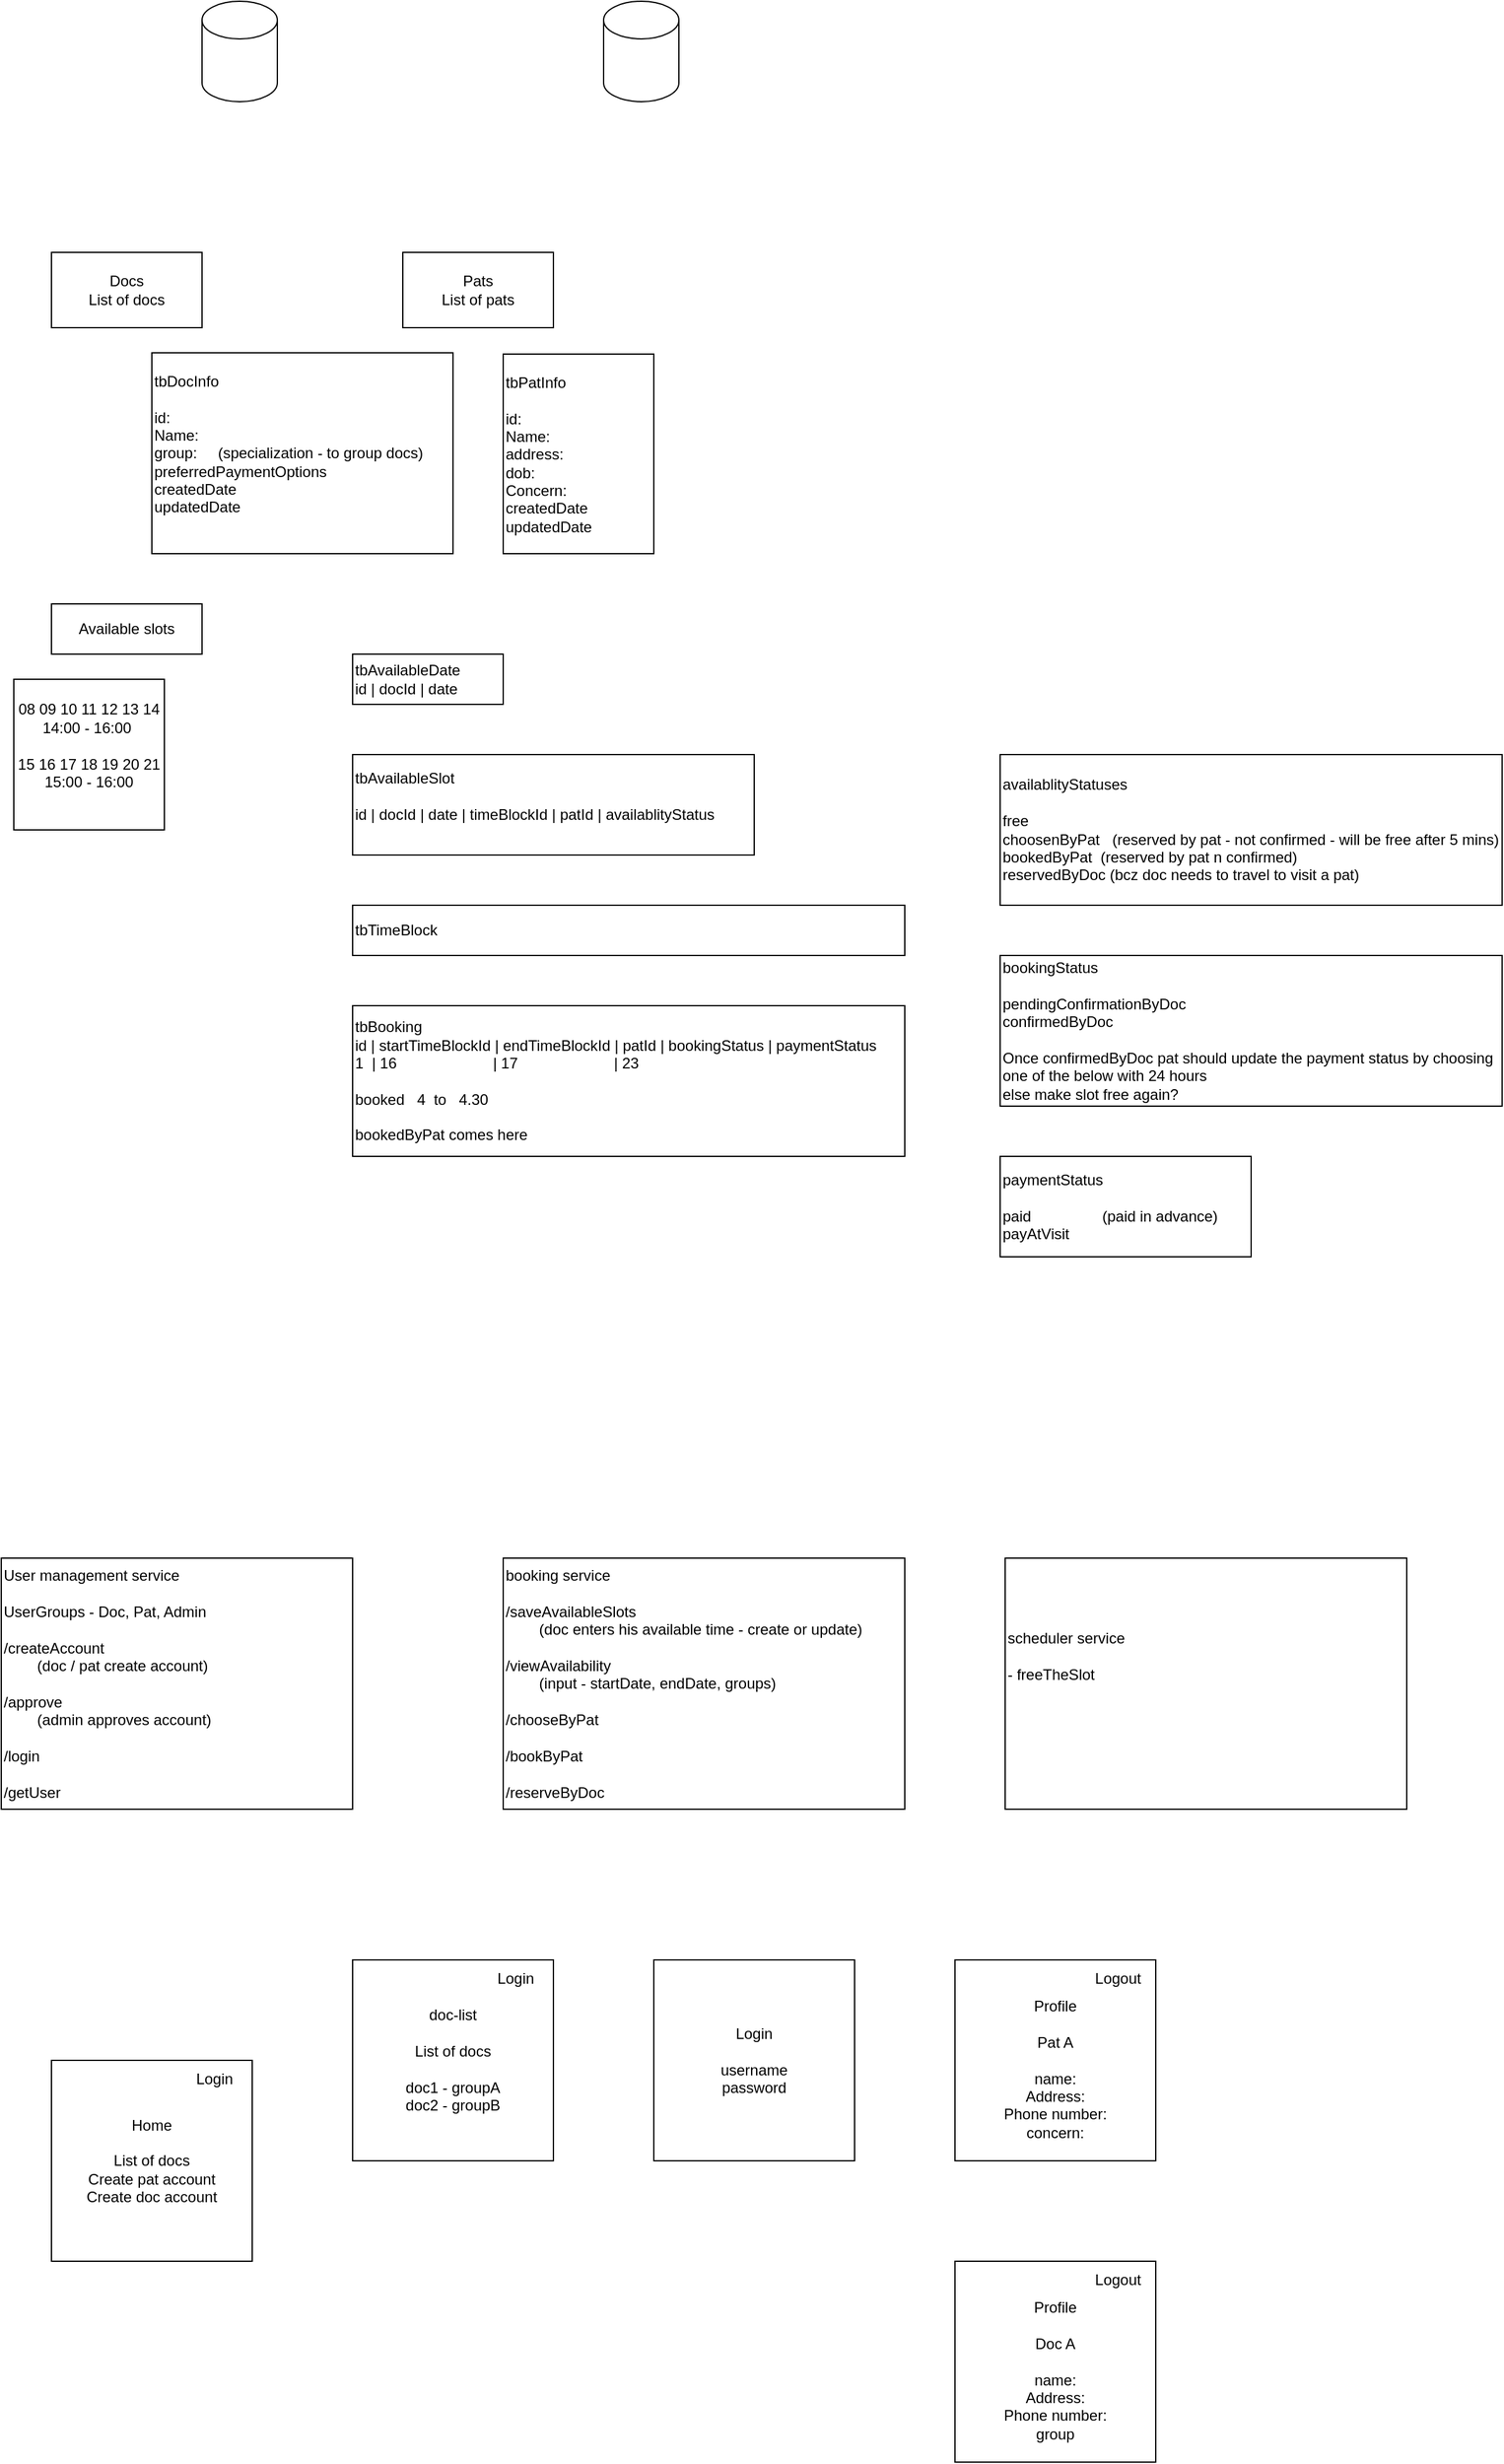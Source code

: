 <mxfile version="24.4.13" type="device" pages="3">
  <diagram name="design" id="6_wmwT8tX2G0AVnGWSzB">
    <mxGraphModel dx="1674" dy="1936" grid="1" gridSize="10" guides="1" tooltips="1" connect="1" arrows="1" fold="1" page="1" pageScale="1" pageWidth="850" pageHeight="1100" math="0" shadow="0">
      <root>
        <mxCell id="0" />
        <mxCell id="1" parent="0" />
        <mxCell id="h4C9AXublNJlHp0HwAy1-2" value="Docs&lt;div&gt;List of docs&lt;/div&gt;" style="rounded=0;whiteSpace=wrap;html=1;" parent="1" vertex="1">
          <mxGeometry x="120" y="80" width="120" height="60" as="geometry" />
        </mxCell>
        <mxCell id="h4C9AXublNJlHp0HwAy1-3" value="&lt;div&gt;Pats&lt;/div&gt;&lt;div&gt;List of pats&lt;/div&gt;" style="rounded=0;whiteSpace=wrap;html=1;" parent="1" vertex="1">
          <mxGeometry x="400" y="80" width="120" height="60" as="geometry" />
        </mxCell>
        <mxCell id="h4C9AXublNJlHp0HwAy1-4" value="" style="shape=cylinder3;whiteSpace=wrap;html=1;boundedLbl=1;backgroundOutline=1;size=15;" parent="1" vertex="1">
          <mxGeometry x="240" y="-120" width="60" height="80" as="geometry" />
        </mxCell>
        <mxCell id="h4C9AXublNJlHp0HwAy1-5" value="" style="shape=cylinder3;whiteSpace=wrap;html=1;boundedLbl=1;backgroundOutline=1;size=15;" parent="1" vertex="1">
          <mxGeometry x="560" y="-120" width="60" height="80" as="geometry" />
        </mxCell>
        <mxCell id="h4C9AXublNJlHp0HwAy1-7" value="tbDocInfo&lt;div&gt;&lt;br&gt;&lt;/div&gt;&lt;div&gt;id:&lt;br&gt;&lt;div&gt;Name:&lt;/div&gt;&lt;div&gt;group:&amp;nbsp; &amp;nbsp; &amp;nbsp;(specialization - to group docs)&lt;/div&gt;&lt;/div&gt;&lt;div&gt;preferredPaymentOptions&lt;br&gt;&lt;/div&gt;&lt;div&gt;createdDate&lt;/div&gt;&lt;div&gt;updatedDate&lt;/div&gt;&lt;div&gt;&lt;br&gt;&lt;/div&gt;" style="rounded=0;whiteSpace=wrap;html=1;align=left;" parent="1" vertex="1">
          <mxGeometry x="200" y="160" width="240" height="160" as="geometry" />
        </mxCell>
        <mxCell id="h4C9AXublNJlHp0HwAy1-8" value="&lt;div&gt;tbPatInfo&lt;/div&gt;&lt;div&gt;&lt;br&gt;&lt;/div&gt;&lt;div&gt;id:&lt;/div&gt;&lt;div&gt;&lt;span style=&quot;background-color: initial;&quot;&gt;Name:&lt;/span&gt;&lt;/div&gt;&lt;div&gt;&lt;span style=&quot;background-color: initial;&quot;&gt;address:&lt;/span&gt;&lt;/div&gt;&lt;div&gt;dob:&lt;/div&gt;&lt;div&gt;Concern:&lt;/div&gt;&lt;div&gt;&lt;div&gt;createdDate&lt;/div&gt;&lt;div&gt;updatedDate&lt;/div&gt;&lt;/div&gt;" style="rounded=0;whiteSpace=wrap;html=1;align=left;" parent="1" vertex="1">
          <mxGeometry x="480" y="161" width="120" height="159" as="geometry" />
        </mxCell>
        <mxCell id="h4C9AXublNJlHp0HwAy1-9" value="Available slots" style="rounded=0;whiteSpace=wrap;html=1;" parent="1" vertex="1">
          <mxGeometry x="120" y="360" width="120" height="40" as="geometry" />
        </mxCell>
        <mxCell id="h4C9AXublNJlHp0HwAy1-10" value="08 09 10 11 12 13 14&lt;div&gt;14:00 - 16:00&lt;span style=&quot;background-color: initial;&quot;&gt;&amp;nbsp;&lt;/span&gt;&lt;/div&gt;&lt;div&gt;&lt;br&gt;&lt;/div&gt;&lt;div&gt;15 16 17 18 19 20 21&lt;/div&gt;&lt;div&gt;15:00 - 16:00&lt;br&gt;&lt;div&gt;&lt;br&gt;&lt;/div&gt;&lt;/div&gt;" style="rounded=0;whiteSpace=wrap;html=1;" parent="1" vertex="1">
          <mxGeometry x="90" y="420" width="120" height="120" as="geometry" />
        </mxCell>
        <mxCell id="h4C9AXublNJlHp0HwAy1-11" value="&lt;div&gt;tbAvailableDate&lt;/div&gt;id | docId | date" style="rounded=0;whiteSpace=wrap;html=1;align=left;" parent="1" vertex="1">
          <mxGeometry x="360" y="400" width="120" height="40" as="geometry" />
        </mxCell>
        <mxCell id="h4C9AXublNJlHp0HwAy1-12" value="&lt;div&gt;tbAvailableSlot&lt;/div&gt;&lt;div&gt;&lt;br&gt;&lt;/div&gt;id | docId | date | timeBlockId | patId | availablityStatus&lt;div&gt;&lt;br&gt;&lt;/div&gt;" style="rounded=0;whiteSpace=wrap;html=1;align=left;" parent="1" vertex="1">
          <mxGeometry x="360" y="480" width="320" height="80" as="geometry" />
        </mxCell>
        <mxCell id="h4C9AXublNJlHp0HwAy1-13" value="availablityStatuses&lt;div&gt;&lt;br&gt;&lt;div&gt;free&lt;/div&gt;&lt;div&gt;choosenByPat&amp;nbsp; &amp;nbsp;(&lt;span style=&quot;background-color: initial;&quot;&gt;reserved by pat - not confirmed - will be free after 5 mins&lt;/span&gt;&lt;span style=&quot;background-color: initial;&quot;&gt;)&lt;/span&gt;&lt;/div&gt;&lt;div&gt;bookedByPat&amp;nbsp; (reserved by pat n confirmed)&lt;/div&gt;&lt;div&gt;reservedByDoc (bcz doc needs to travel to visit a pat)&lt;/div&gt;&lt;/div&gt;" style="rounded=0;whiteSpace=wrap;html=1;align=left;" parent="1" vertex="1">
          <mxGeometry x="876" y="480" width="400" height="120" as="geometry" />
        </mxCell>
        <mxCell id="h4C9AXublNJlHp0HwAy1-14" value="&lt;div&gt;tbBooking&lt;/div&gt;id | startTimeBlockId | endTimeBlockId | patId | bookingStatus | paymentStatus&lt;div&gt;1&amp;nbsp; | 16&amp;nbsp; &amp;nbsp; &amp;nbsp; &amp;nbsp; &amp;nbsp; &amp;nbsp; &amp;nbsp; &amp;nbsp; &amp;nbsp; &amp;nbsp; &amp;nbsp; &amp;nbsp;| 17&amp;nbsp; &amp;nbsp; &amp;nbsp; &amp;nbsp; &amp;nbsp; &amp;nbsp; &amp;nbsp; &amp;nbsp; &amp;nbsp; &amp;nbsp; &amp;nbsp; &amp;nbsp;| 23&amp;nbsp; &amp;nbsp; &amp;nbsp; &amp;nbsp; &amp;nbsp; &amp;nbsp; &amp;nbsp; &amp;nbsp; &amp;nbsp; &amp;nbsp; &amp;nbsp; &amp;nbsp; &amp;nbsp; &amp;nbsp; &amp;nbsp; &amp;nbsp; &amp;nbsp;&amp;nbsp;&lt;/div&gt;&lt;div&gt;&lt;br&gt;&lt;/div&gt;&lt;div&gt;booked&amp;nbsp; &amp;nbsp;4&amp;nbsp; to&amp;nbsp; &amp;nbsp;4.30&amp;nbsp;&amp;nbsp;&lt;/div&gt;&lt;div&gt;&lt;div&gt;&lt;br&gt;&lt;/div&gt;&lt;/div&gt;&lt;div&gt;bookedByPat comes here&lt;/div&gt;" style="rounded=0;whiteSpace=wrap;html=1;align=left;" parent="1" vertex="1">
          <mxGeometry x="360" y="680" width="440" height="120" as="geometry" />
        </mxCell>
        <mxCell id="h4C9AXublNJlHp0HwAy1-15" value="bookingStatus&lt;div&gt;&lt;br&gt;&lt;div&gt;pendingConfirmationByDoc&lt;/div&gt;&lt;/div&gt;&lt;div&gt;confirmedByDoc&lt;/div&gt;&lt;div&gt;&lt;br&gt;&lt;/div&gt;&lt;div&gt;Once confirmedByDoc pat should update the payment status by choosing one of the below with 24 hours&lt;/div&gt;&lt;div&gt;else make slot free again?&lt;/div&gt;" style="rounded=0;whiteSpace=wrap;html=1;align=left;" parent="1" vertex="1">
          <mxGeometry x="876" y="640" width="400" height="120" as="geometry" />
        </mxCell>
        <mxCell id="h4C9AXublNJlHp0HwAy1-16" value="paymentStatus&lt;div&gt;&lt;br&gt;&lt;div&gt;paid&amp;nbsp; &amp;nbsp; &amp;nbsp; &amp;nbsp; &amp;nbsp; &amp;nbsp; &amp;nbsp; &amp;nbsp; &amp;nbsp;(paid in advance)&lt;/div&gt;&lt;/div&gt;&lt;div&gt;payAtVisit&lt;/div&gt;" style="rounded=0;whiteSpace=wrap;html=1;align=left;" parent="1" vertex="1">
          <mxGeometry x="876" y="800" width="200" height="80" as="geometry" />
        </mxCell>
        <mxCell id="gIe-xlsMQSExjwmWoOjr-1" value="&lt;div&gt;tbTimeBlock&lt;/div&gt;" style="rounded=0;whiteSpace=wrap;html=1;align=left;" parent="1" vertex="1">
          <mxGeometry x="360" y="600" width="440" height="40" as="geometry" />
        </mxCell>
        <mxCell id="pCRdCyu_GlJLCPqCEjmV-1" value="User management service&lt;div&gt;&lt;br&gt;&lt;/div&gt;&lt;div&gt;UserGroups - Doc, Pat, Admin&lt;/div&gt;&lt;div&gt;&lt;br&gt;&lt;/div&gt;&lt;div&gt;/createAccount&lt;/div&gt;&lt;div&gt;&amp;nbsp; &amp;nbsp; &amp;nbsp;&lt;span style=&quot;white-space: pre;&quot;&gt;&#x9;&lt;/span&gt;(doc / pat create account)&lt;/div&gt;&lt;div&gt;&lt;br&gt;&lt;/div&gt;&lt;div&gt;/approve&lt;br&gt;&lt;/div&gt;&lt;div&gt;&lt;span style=&quot;white-space: pre;&quot;&gt;&#x9;&lt;/span&gt;(admin approves account)&lt;br&gt;&lt;/div&gt;&lt;div&gt;&lt;br&gt;&lt;/div&gt;&lt;div&gt;/login&lt;/div&gt;&lt;div&gt;&lt;br&gt;&lt;/div&gt;&lt;div&gt;/getUser&lt;/div&gt;" style="rounded=0;whiteSpace=wrap;html=1;align=left;" parent="1" vertex="1">
          <mxGeometry x="80" y="1120" width="280" height="200" as="geometry" />
        </mxCell>
        <mxCell id="pCRdCyu_GlJLCPqCEjmV-2" value="booking service&lt;div&gt;&lt;br&gt;&lt;/div&gt;&lt;div&gt;/saveAvailableSlots&lt;/div&gt;&lt;div&gt;&lt;span style=&quot;background-color: initial;&quot;&gt;&lt;span style=&quot;white-space: pre;&quot;&gt;&#x9;&lt;/span&gt;(doc enters his available time - create or update)&lt;/span&gt;&lt;/div&gt;&lt;div&gt;&lt;br&gt;&lt;/div&gt;&lt;div&gt;/viewAvailability&lt;/div&gt;&lt;div&gt;&lt;span style=&quot;white-space: pre;&quot;&gt;&#x9;&lt;/span&gt;(input - startDate, endDate, groups)&lt;br&gt;&lt;/div&gt;&lt;div&gt;&lt;br&gt;&lt;/div&gt;&lt;div&gt;/chooseByPat&lt;/div&gt;&lt;div&gt;&lt;br&gt;&lt;/div&gt;&lt;div&gt;/bookByPat&lt;/div&gt;&lt;div&gt;&lt;br&gt;&lt;/div&gt;&lt;div&gt;/reserveByDoc&lt;/div&gt;" style="rounded=0;whiteSpace=wrap;html=1;align=left;" parent="1" vertex="1">
          <mxGeometry x="480" y="1120" width="320" height="200" as="geometry" />
        </mxCell>
        <mxCell id="pCRdCyu_GlJLCPqCEjmV-3" value="scheduler service&lt;div&gt;&lt;br&gt;&lt;/div&gt;&lt;div&gt;- freeTheSlot&lt;/div&gt;&lt;div&gt;&lt;br&gt;&lt;/div&gt;&lt;div&gt;&lt;br&gt;&lt;/div&gt;&lt;div&gt;&lt;br&gt;&lt;/div&gt;" style="rounded=0;whiteSpace=wrap;html=1;align=left;" parent="1" vertex="1">
          <mxGeometry x="880" y="1120" width="320" height="200" as="geometry" />
        </mxCell>
        <mxCell id="eEEthNtGNiNtdjUINh8C-1" value="Home&lt;div&gt;&lt;br&gt;&lt;/div&gt;&lt;div&gt;List of docs&lt;/div&gt;&lt;div&gt;Create pat account&lt;/div&gt;&lt;div&gt;Create doc account&lt;/div&gt;" style="rounded=0;whiteSpace=wrap;html=1;" vertex="1" parent="1">
          <mxGeometry x="120" y="1520" width="160" height="160" as="geometry" />
        </mxCell>
        <mxCell id="eEEthNtGNiNtdjUINh8C-2" value="doc-list&lt;div&gt;&lt;br&gt;&lt;/div&gt;&lt;div&gt;List of docs&lt;br&gt;&lt;div&gt;&lt;br&gt;&lt;/div&gt;&lt;div&gt;doc1 - groupA&lt;/div&gt;&lt;div&gt;doc2 - groupB&lt;br&gt;&lt;/div&gt;&lt;/div&gt;" style="rounded=0;whiteSpace=wrap;html=1;" vertex="1" parent="1">
          <mxGeometry x="360" y="1440" width="160" height="160" as="geometry" />
        </mxCell>
        <mxCell id="eEEthNtGNiNtdjUINh8C-3" value="Login" style="text;html=1;align=center;verticalAlign=middle;whiteSpace=wrap;rounded=0;" vertex="1" parent="1">
          <mxGeometry x="940" y="1440" width="60" height="30" as="geometry" />
        </mxCell>
        <mxCell id="eEEthNtGNiNtdjUINh8C-4" value="Login" style="text;html=1;align=center;verticalAlign=middle;whiteSpace=wrap;rounded=0;" vertex="1" parent="1">
          <mxGeometry x="220" y="1520" width="60" height="30" as="geometry" />
        </mxCell>
        <mxCell id="eEEthNtGNiNtdjUINh8C-5" value="&lt;div&gt;Login&lt;/div&gt;&lt;div&gt;&lt;br&gt;&lt;/div&gt;&lt;div&gt;username&lt;/div&gt;&lt;div&gt;password&lt;/div&gt;" style="rounded=0;whiteSpace=wrap;html=1;" vertex="1" parent="1">
          <mxGeometry x="600" y="1440" width="160" height="160" as="geometry" />
        </mxCell>
        <mxCell id="eEEthNtGNiNtdjUINh8C-6" value="&lt;div&gt;&lt;br&gt;&lt;/div&gt;&lt;div&gt;&lt;br&gt;&lt;/div&gt;&lt;div&gt;Profile&lt;/div&gt;&lt;div&gt;&lt;br&gt;&lt;/div&gt;&lt;div&gt;Pat A&lt;/div&gt;&lt;div&gt;&lt;br&gt;&lt;/div&gt;&lt;div&gt;name:&lt;/div&gt;&lt;div&gt;Address:&lt;/div&gt;&lt;div&gt;Phone number:&lt;/div&gt;&lt;div&gt;concern:&lt;/div&gt;&lt;div&gt;&lt;br&gt;&lt;/div&gt;" style="rounded=0;whiteSpace=wrap;html=1;" vertex="1" parent="1">
          <mxGeometry x="840" y="1440" width="160" height="160" as="geometry" />
        </mxCell>
        <mxCell id="eEEthNtGNiNtdjUINh8C-7" value="Logout" style="text;html=1;align=center;verticalAlign=middle;whiteSpace=wrap;rounded=0;" vertex="1" parent="1">
          <mxGeometry x="940" y="1440" width="60" height="30" as="geometry" />
        </mxCell>
        <mxCell id="eEEthNtGNiNtdjUINh8C-8" value="Login" style="text;html=1;align=center;verticalAlign=middle;whiteSpace=wrap;rounded=0;" vertex="1" parent="1">
          <mxGeometry x="460" y="1440" width="60" height="30" as="geometry" />
        </mxCell>
        <mxCell id="eEEthNtGNiNtdjUINh8C-9" value="&lt;div&gt;&lt;br&gt;&lt;/div&gt;&lt;div&gt;&lt;br&gt;&lt;/div&gt;&lt;div&gt;Profile&lt;/div&gt;&lt;div&gt;&lt;br&gt;&lt;/div&gt;&lt;div&gt;Doc A&lt;/div&gt;&lt;div&gt;&lt;br&gt;&lt;/div&gt;&lt;div&gt;name:&lt;/div&gt;&lt;div&gt;Address:&lt;/div&gt;&lt;div&gt;Phone number:&lt;/div&gt;&lt;div&gt;group&lt;/div&gt;&lt;div&gt;&lt;br&gt;&lt;/div&gt;" style="rounded=0;whiteSpace=wrap;html=1;" vertex="1" parent="1">
          <mxGeometry x="840" y="1680" width="160" height="160" as="geometry" />
        </mxCell>
        <mxCell id="eEEthNtGNiNtdjUINh8C-10" value="Logout" style="text;html=1;align=center;verticalAlign=middle;whiteSpace=wrap;rounded=0;" vertex="1" parent="1">
          <mxGeometry x="940" y="1680" width="60" height="30" as="geometry" />
        </mxCell>
      </root>
    </mxGraphModel>
  </diagram>
  <diagram id="samVFxSJ5igM9H4tk1av" name="timeBlock">
    <mxGraphModel dx="662" dy="1564" grid="1" gridSize="10" guides="1" tooltips="1" connect="1" arrows="1" fold="1" page="1" pageScale="1" pageWidth="850" pageHeight="1100" math="0" shadow="0">
      <root>
        <mxCell id="0" />
        <mxCell id="1" parent="0" />
        <mxCell id="-88MNsXVjtX9nf2HYrdu-1" value="&lt;p&gt;Here is the full list of 15-minute intervals from 0 to 95:&lt;/p&gt;&lt;br&gt;&lt;table&gt;&lt;thead&gt;&lt;tr&gt;&lt;th&gt;timeBlockId&lt;/th&gt;&lt;th&gt;Time&lt;/th&gt;&lt;/tr&gt;&lt;/thead&gt;&lt;tbody&gt;&lt;tr&gt;&lt;td&gt;0&lt;/td&gt;&lt;td&gt;00:00&lt;/td&gt;&lt;/tr&gt;&lt;tr&gt;&lt;td&gt;1&lt;/td&gt;&lt;td&gt;00:15&lt;/td&gt;&lt;/tr&gt;&lt;tr&gt;&lt;td&gt;2&lt;/td&gt;&lt;td&gt;00:30&lt;/td&gt;&lt;/tr&gt;&lt;tr&gt;&lt;td&gt;3&lt;/td&gt;&lt;td&gt;00:45&lt;/td&gt;&lt;/tr&gt;&lt;tr&gt;&lt;td&gt;4&lt;/td&gt;&lt;td&gt;01:00&lt;/td&gt;&lt;/tr&gt;&lt;tr&gt;&lt;td&gt;5&lt;/td&gt;&lt;td&gt;01:15&lt;/td&gt;&lt;/tr&gt;&lt;tr&gt;&lt;td&gt;6&lt;/td&gt;&lt;td&gt;01:30&lt;/td&gt;&lt;/tr&gt;&lt;tr&gt;&lt;td&gt;7&lt;/td&gt;&lt;td&gt;01:45&lt;/td&gt;&lt;/tr&gt;&lt;tr&gt;&lt;td&gt;8&lt;/td&gt;&lt;td&gt;02:00&lt;/td&gt;&lt;/tr&gt;&lt;tr&gt;&lt;td&gt;9&lt;/td&gt;&lt;td&gt;02:15&lt;/td&gt;&lt;/tr&gt;&lt;tr&gt;&lt;td&gt;10&lt;/td&gt;&lt;td&gt;02:30&lt;/td&gt;&lt;/tr&gt;&lt;tr&gt;&lt;td&gt;11&lt;/td&gt;&lt;td&gt;02:45&lt;/td&gt;&lt;/tr&gt;&lt;tr&gt;&lt;td&gt;12&lt;/td&gt;&lt;td&gt;03:00&lt;/td&gt;&lt;/tr&gt;&lt;tr&gt;&lt;td&gt;13&lt;/td&gt;&lt;td&gt;03:15&lt;/td&gt;&lt;/tr&gt;&lt;tr&gt;&lt;td&gt;14&lt;/td&gt;&lt;td&gt;03:30&lt;/td&gt;&lt;/tr&gt;&lt;tr&gt;&lt;td&gt;15&lt;/td&gt;&lt;td&gt;03:45&lt;/td&gt;&lt;/tr&gt;&lt;tr&gt;&lt;td&gt;16&lt;/td&gt;&lt;td&gt;04:00&lt;/td&gt;&lt;/tr&gt;&lt;tr&gt;&lt;td&gt;17&lt;/td&gt;&lt;td&gt;04:15&lt;/td&gt;&lt;/tr&gt;&lt;tr&gt;&lt;td&gt;18&lt;/td&gt;&lt;td&gt;04:30&lt;/td&gt;&lt;/tr&gt;&lt;tr&gt;&lt;td&gt;19&lt;/td&gt;&lt;td&gt;04:45&lt;/td&gt;&lt;/tr&gt;&lt;tr&gt;&lt;td&gt;20&lt;/td&gt;&lt;td&gt;05:00&lt;/td&gt;&lt;/tr&gt;&lt;tr&gt;&lt;td&gt;21&lt;/td&gt;&lt;td&gt;05:15&lt;/td&gt;&lt;/tr&gt;&lt;tr&gt;&lt;td&gt;22&lt;/td&gt;&lt;td&gt;05:30&lt;/td&gt;&lt;/tr&gt;&lt;tr&gt;&lt;td&gt;23&lt;/td&gt;&lt;td&gt;05:45&lt;/td&gt;&lt;/tr&gt;&lt;tr&gt;&lt;td&gt;24&lt;/td&gt;&lt;td&gt;06:00&lt;/td&gt;&lt;/tr&gt;&lt;tr&gt;&lt;td&gt;25&lt;/td&gt;&lt;td&gt;06:15&lt;/td&gt;&lt;/tr&gt;&lt;tr&gt;&lt;td&gt;26&lt;/td&gt;&lt;td&gt;06:30&lt;/td&gt;&lt;/tr&gt;&lt;tr&gt;&lt;td&gt;27&lt;/td&gt;&lt;td&gt;06:45&lt;/td&gt;&lt;/tr&gt;&lt;tr&gt;&lt;td&gt;28&lt;/td&gt;&lt;td&gt;07:00&lt;/td&gt;&lt;/tr&gt;&lt;tr&gt;&lt;td&gt;29&lt;/td&gt;&lt;td&gt;07:15&lt;/td&gt;&lt;/tr&gt;&lt;tr&gt;&lt;td&gt;30&lt;/td&gt;&lt;td&gt;07:30&lt;/td&gt;&lt;/tr&gt;&lt;tr&gt;&lt;td&gt;31&lt;/td&gt;&lt;td&gt;07:45&lt;/td&gt;&lt;/tr&gt;&lt;tr&gt;&lt;td&gt;32&lt;/td&gt;&lt;td&gt;08:00&lt;/td&gt;&lt;/tr&gt;&lt;tr&gt;&lt;td&gt;33&lt;/td&gt;&lt;td&gt;08:15&lt;/td&gt;&lt;/tr&gt;&lt;tr&gt;&lt;td&gt;34&lt;/td&gt;&lt;td&gt;08:30&lt;/td&gt;&lt;/tr&gt;&lt;tr&gt;&lt;td&gt;35&lt;/td&gt;&lt;td&gt;08:45&lt;/td&gt;&lt;/tr&gt;&lt;tr&gt;&lt;td&gt;36&lt;/td&gt;&lt;td&gt;09:00&lt;/td&gt;&lt;/tr&gt;&lt;tr&gt;&lt;td&gt;37&lt;/td&gt;&lt;td&gt;09:15&lt;/td&gt;&lt;/tr&gt;&lt;tr&gt;&lt;td&gt;38&lt;/td&gt;&lt;td&gt;09:30&lt;/td&gt;&lt;/tr&gt;&lt;tr&gt;&lt;td&gt;39&lt;/td&gt;&lt;td&gt;09:45&lt;/td&gt;&lt;/tr&gt;&lt;tr&gt;&lt;td&gt;40&lt;/td&gt;&lt;td&gt;10:00&lt;/td&gt;&lt;/tr&gt;&lt;tr&gt;&lt;td&gt;41&lt;/td&gt;&lt;td&gt;10:15&lt;/td&gt;&lt;/tr&gt;&lt;tr&gt;&lt;td&gt;42&lt;/td&gt;&lt;td&gt;10:30&lt;/td&gt;&lt;/tr&gt;&lt;tr&gt;&lt;td&gt;43&lt;/td&gt;&lt;td&gt;10:45&lt;/td&gt;&lt;/tr&gt;&lt;tr&gt;&lt;td&gt;44&lt;/td&gt;&lt;td&gt;11:00&lt;/td&gt;&lt;/tr&gt;&lt;tr&gt;&lt;td&gt;45&lt;/td&gt;&lt;td&gt;11:15&lt;/td&gt;&lt;/tr&gt;&lt;tr&gt;&lt;td&gt;46&lt;/td&gt;&lt;td&gt;11:30&lt;/td&gt;&lt;/tr&gt;&lt;tr&gt;&lt;td&gt;47&lt;/td&gt;&lt;td&gt;11:45&lt;/td&gt;&lt;/tr&gt;&lt;tr&gt;&lt;td&gt;48&lt;/td&gt;&lt;td&gt;12:00&lt;/td&gt;&lt;/tr&gt;&lt;tr&gt;&lt;td&gt;49&lt;/td&gt;&lt;td&gt;12:15&lt;/td&gt;&lt;/tr&gt;&lt;tr&gt;&lt;td&gt;50&lt;/td&gt;&lt;td&gt;12:30&lt;/td&gt;&lt;/tr&gt;&lt;tr&gt;&lt;td&gt;51&lt;/td&gt;&lt;td&gt;12:45&lt;/td&gt;&lt;/tr&gt;&lt;tr&gt;&lt;td&gt;52&lt;/td&gt;&lt;td&gt;13:00&lt;/td&gt;&lt;/tr&gt;&lt;tr&gt;&lt;td&gt;53&lt;/td&gt;&lt;td&gt;13:15&lt;/td&gt;&lt;/tr&gt;&lt;tr&gt;&lt;td&gt;54&lt;/td&gt;&lt;td&gt;13:30&lt;/td&gt;&lt;/tr&gt;&lt;tr&gt;&lt;td&gt;55&lt;/td&gt;&lt;td&gt;13:45&lt;/td&gt;&lt;/tr&gt;&lt;tr&gt;&lt;td&gt;56&lt;/td&gt;&lt;td&gt;14:00&lt;/td&gt;&lt;/tr&gt;&lt;tr&gt;&lt;td&gt;57&lt;/td&gt;&lt;td&gt;14:15&lt;/td&gt;&lt;/tr&gt;&lt;tr&gt;&lt;td&gt;58&lt;/td&gt;&lt;td&gt;14:30&lt;/td&gt;&lt;/tr&gt;&lt;tr&gt;&lt;td&gt;59&lt;/td&gt;&lt;td&gt;14:45&lt;/td&gt;&lt;/tr&gt;&lt;tr&gt;&lt;td&gt;60&lt;/td&gt;&lt;td&gt;15:00&lt;/td&gt;&lt;/tr&gt;&lt;tr&gt;&lt;td&gt;61&lt;/td&gt;&lt;td&gt;15:15&lt;/td&gt;&lt;/tr&gt;&lt;tr&gt;&lt;td&gt;62&lt;/td&gt;&lt;td&gt;15:30&lt;/td&gt;&lt;/tr&gt;&lt;tr&gt;&lt;td&gt;63&lt;/td&gt;&lt;td&gt;15:45&lt;/td&gt;&lt;/tr&gt;&lt;tr&gt;&lt;td&gt;64&lt;/td&gt;&lt;td&gt;16:00&lt;/td&gt;&lt;/tr&gt;&lt;tr&gt;&lt;td&gt;65&lt;/td&gt;&lt;td&gt;16:15&lt;/td&gt;&lt;/tr&gt;&lt;tr&gt;&lt;td&gt;66&lt;/td&gt;&lt;td&gt;16:30&lt;/td&gt;&lt;/tr&gt;&lt;tr&gt;&lt;td&gt;67&lt;/td&gt;&lt;td&gt;16:45&lt;/td&gt;&lt;/tr&gt;&lt;tr&gt;&lt;td&gt;68&lt;/td&gt;&lt;td&gt;17:00&lt;/td&gt;&lt;/tr&gt;&lt;tr&gt;&lt;td&gt;69&lt;/td&gt;&lt;td&gt;17:15&lt;/td&gt;&lt;/tr&gt;&lt;tr&gt;&lt;td&gt;70&lt;/td&gt;&lt;td&gt;17:30&lt;/td&gt;&lt;/tr&gt;&lt;tr&gt;&lt;td&gt;71&lt;/td&gt;&lt;td&gt;17:45&lt;/td&gt;&lt;/tr&gt;&lt;tr&gt;&lt;td&gt;72&lt;/td&gt;&lt;td&gt;18:00&lt;/td&gt;&lt;/tr&gt;&lt;tr&gt;&lt;td&gt;73&lt;/td&gt;&lt;td&gt;18:15&lt;/td&gt;&lt;/tr&gt;&lt;tr&gt;&lt;td&gt;74&lt;/td&gt;&lt;td&gt;18:30&lt;/td&gt;&lt;/tr&gt;&lt;tr&gt;&lt;td&gt;75&lt;/td&gt;&lt;td&gt;18:45&lt;/td&gt;&lt;/tr&gt;&lt;tr&gt;&lt;td&gt;76&lt;/td&gt;&lt;td&gt;19:00&lt;/td&gt;&lt;/tr&gt;&lt;tr&gt;&lt;td&gt;77&lt;/td&gt;&lt;td&gt;19:15&lt;/td&gt;&lt;/tr&gt;&lt;tr&gt;&lt;td&gt;78&lt;/td&gt;&lt;td&gt;19:30&lt;/td&gt;&lt;/tr&gt;&lt;tr&gt;&lt;td&gt;79&lt;/td&gt;&lt;td&gt;19:45&lt;/td&gt;&lt;/tr&gt;&lt;tr&gt;&lt;td&gt;80&lt;/td&gt;&lt;td&gt;20:00&lt;/td&gt;&lt;/tr&gt;&lt;tr&gt;&lt;td&gt;81&lt;/td&gt;&lt;td&gt;20:15&lt;/td&gt;&lt;/tr&gt;&lt;tr&gt;&lt;td&gt;82&lt;/td&gt;&lt;td&gt;20:30&lt;/td&gt;&lt;/tr&gt;&lt;tr&gt;&lt;td&gt;83&lt;/td&gt;&lt;td&gt;20:45&lt;/td&gt;&lt;/tr&gt;&lt;tr&gt;&lt;td&gt;84&lt;/td&gt;&lt;td&gt;21:00&lt;/td&gt;&lt;/tr&gt;&lt;tr&gt;&lt;td&gt;85&lt;/td&gt;&lt;td&gt;21:15&lt;/td&gt;&lt;/tr&gt;&lt;tr&gt;&lt;td&gt;86&lt;/td&gt;&lt;td&gt;21:30&lt;/td&gt;&lt;/tr&gt;&lt;tr&gt;&lt;td&gt;87&lt;/td&gt;&lt;td&gt;21:45&lt;/td&gt;&lt;/tr&gt;&lt;tr&gt;&lt;td&gt;88&lt;/td&gt;&lt;td&gt;22:00&lt;/td&gt;&lt;/tr&gt;&lt;tr&gt;&lt;td&gt;89&lt;/td&gt;&lt;td&gt;22:15&lt;/td&gt;&lt;/tr&gt;&lt;tr&gt;&lt;td&gt;90&lt;/td&gt;&lt;td&gt;22:30&lt;/td&gt;&lt;/tr&gt;&lt;tr&gt;&lt;td&gt;91&lt;/td&gt;&lt;td&gt;22:45&lt;/td&gt;&lt;/tr&gt;&lt;tr&gt;&lt;td&gt;92&lt;/td&gt;&lt;td&gt;23:00&lt;/td&gt;&lt;/tr&gt;&lt;tr&gt;&lt;td&gt;93&lt;/td&gt;&lt;td&gt;23:15&lt;/td&gt;&lt;/tr&gt;&lt;tr&gt;&lt;td&gt;94&lt;/td&gt;&lt;td&gt;23:30&lt;/td&gt;&lt;/tr&gt;&lt;tr&gt;&lt;td&gt;95&lt;/td&gt;&lt;td&gt;23:45&lt;/td&gt;&lt;/tr&gt;&lt;/tbody&gt;&lt;/table&gt;" style="text;html=1;align=center;verticalAlign=middle;whiteSpace=wrap;rounded=0;labelBorderColor=default;labelBackgroundColor=#55FF33;" vertex="1" parent="1">
          <mxGeometry x="30" y="-410" width="410" height="1950" as="geometry" />
        </mxCell>
      </root>
    </mxGraphModel>
  </diagram>
  <diagram id="S46zw0zkKs9CsT9eSH2T" name="OtherInfo">
    <mxGraphModel dx="1034" dy="557" grid="1" gridSize="10" guides="1" tooltips="1" connect="1" arrows="1" fold="1" page="1" pageScale="1" pageWidth="850" pageHeight="1100" math="0" shadow="0">
      <root>
        <mxCell id="0" />
        <mxCell id="1" parent="0" />
        <mxCell id="UGf7PTtIyF8OQoeryz_P-1" value="Twilio to send sms or whatsApp message" style="text;html=1;align=center;verticalAlign=middle;whiteSpace=wrap;rounded=0;" vertex="1" parent="1">
          <mxGeometry x="40" y="280" width="400" height="120" as="geometry" />
        </mxCell>
      </root>
    </mxGraphModel>
  </diagram>
</mxfile>
